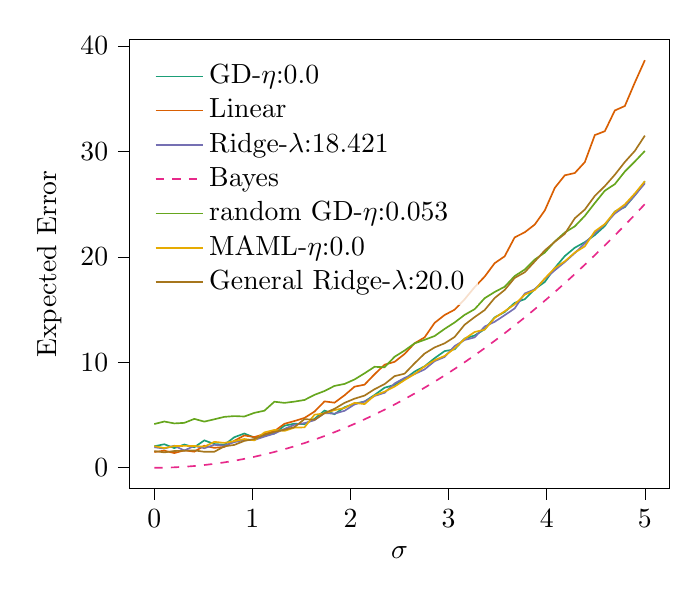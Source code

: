% This file was created with tikzplotlib v0.10.1.
\begin{tikzpicture}

\definecolor{chocolate217952}{RGB}{217,95,2}
\definecolor{darkcyan27158119}{RGB}{27,158,119}
\definecolor{darkgoldenrod16611829}{RGB}{166,118,29}
\definecolor{darkgray176}{RGB}{176,176,176}
\definecolor{deeppink23141138}{RGB}{231,41,138}
\definecolor{lightslategray117112179}{RGB}{117,112,179}
\definecolor{olivedrab10216630}{RGB}{102,166,30}
\definecolor{orange2301712}{RGB}{230,171,2}

\begin{axis}[
legend cell align={left},
legend style={
  fill opacity=0.8,
  draw opacity=1,
  text opacity=1,
  at={(0.03,0.97)},
  anchor=north west,
  draw=none
},
tick align=outside,
tick pos=left,
x grid style={darkgray176},
xlabel={\(\displaystyle \sigma\)},
xmin=-0.25, xmax=5.25,
xtick style={color=black},
y grid style={darkgray176},
ylabel={Expected Error},
ymin=-1.932, ymax=40.567,
ytick style={color=black}
]
\addplot [semithick, darkcyan27158119]
table {%
0 2.04
0.102 2.23
0.204 1.865
0.306 2.202
0.408 1.942
0.51 2.597
0.612 2.251
0.714 2.181
0.816 2.897
0.918 3.248
1.02 2.857
1.122 3.084
1.224 3.241
1.327 3.99
1.429 4.177
1.531 4.129
1.633 4.639
1.735 5.422
1.837 5.078
1.939 5.738
2.041 6.08
2.143 6.275
2.245 6.9
2.347 7.587
2.449 7.858
2.551 8.406
2.653 9.121
2.755 9.618
2.857 10.386
2.959 11.059
3.061 11.23
3.163 12.246
3.265 12.541
3.367 13.127
3.469 14.256
3.571 14.764
3.673 15.633
3.776 15.98
3.878 16.937
3.98 17.611
4.082 18.943
4.184 20.068
4.286 20.862
4.388 21.387
4.49 22.061
4.592 22.919
4.694 24.292
4.796 24.708
4.898 25.83
5 27.151
};
\addlegendentry{GD-$\eta$:0.0}
\addplot [semithick, chocolate217952]
table {%
0 1.49
0.102 1.621
0.204 1.394
0.306 1.65
0.408 1.527
0.51 2.093
0.612 1.889
0.714 1.975
0.816 2.56
0.918 3.065
1.02 2.908
1.122 3.199
1.224 3.469
1.327 4.169
1.429 4.432
1.531 4.725
1.633 5.325
1.735 6.293
1.837 6.17
1.939 6.872
2.041 7.689
2.143 7.879
2.245 8.863
2.347 9.772
2.449 10.041
2.551 10.789
2.653 11.799
2.755 12.36
2.857 13.736
2.959 14.481
3.061 14.984
3.163 15.972
3.265 17.122
3.367 18.118
3.469 19.392
3.571 20.045
3.673 21.84
3.776 22.323
3.878 23.058
3.98 24.393
4.082 26.533
4.184 27.723
4.286 27.941
4.388 28.973
4.49 31.536
4.592 31.905
4.694 33.87
4.796 34.294
4.898 36.523
5 38.635
};
\addlegendentry{Linear}
\addplot [semithick, lightslategray117112179]
table {%
0 1.945
0.102 1.821
0.204 2.091
0.306 1.637
0.408 2.069
0.51 1.855
0.612 2.173
0.714 2.105
0.816 2.432
0.918 2.629
1.02 2.633
1.122 2.954
1.224 3.239
1.327 3.686
1.429 4.081
1.531 4.23
1.633 4.513
1.735 5.179
1.837 5.131
1.939 5.399
2.041 6.003
2.143 6.28
2.245 6.803
2.347 7.108
2.449 7.988
2.551 8.519
2.653 8.886
2.755 9.323
2.857 10.107
2.959 10.501
3.061 11.54
3.163 12.114
3.265 12.359
3.367 13.384
3.469 13.838
3.571 14.462
3.673 15.103
3.776 16.522
3.878 16.917
3.98 17.896
4.082 18.719
4.184 19.502
4.286 20.354
4.388 21.282
4.49 22.225
4.592 23.076
4.694 24.096
4.796 24.777
4.898 25.819
5 26.964
};
\addlegendentry{Ridge-$\lambda$:18.421}
\addplot [semithick, deeppink23141138, dashed]
table {%
0 0
0.102 0.01
0.204 0.042
0.306 0.094
0.408 0.167
0.51 0.26
0.612 0.375
0.714 0.51
0.816 0.666
0.918 0.843
1.02 1.041
1.122 1.26
1.224 1.499
1.327 1.759
1.429 2.04
1.531 2.342
1.633 2.665
1.735 3.009
1.837 3.373
1.939 3.758
2.041 4.164
2.143 4.591
2.245 5.038
2.347 5.507
2.449 5.996
2.551 6.506
2.653 7.037
2.755 7.589
2.857 8.161
2.959 8.755
3.061 9.369
3.163 10.004
3.265 10.66
3.367 11.337
3.469 12.034
3.571 12.752
3.673 13.491
3.776 14.251
3.878 15.032
3.98 15.834
4.082 16.656
4.184 17.499
4.286 18.363
4.388 19.248
4.49 20.154
4.592 21.08
4.694 22.028
4.796 22.996
4.898 23.985
5 24.995
};
\addlegendentry{Bayes}
\addplot [semithick, olivedrab10216630]
table {%
0 4.146
0.102 4.385
0.204 4.204
0.306 4.256
0.408 4.634
0.51 4.374
0.612 4.596
0.714 4.825
0.816 4.899
0.918 4.859
1.02 5.206
1.122 5.409
1.224 6.262
1.327 6.151
1.429 6.272
1.531 6.427
1.633 6.914
1.735 7.275
1.837 7.761
1.939 7.946
2.041 8.372
2.143 8.955
2.245 9.572
2.347 9.526
2.449 10.522
2.551 11.113
2.653 11.792
2.755 12.13
2.857 12.489
2.959 13.162
3.061 13.774
3.163 14.495
3.265 15.033
3.367 16.073
3.469 16.662
3.571 17.16
3.673 18.172
3.776 18.794
3.878 19.741
3.98 20.397
4.082 21.453
4.184 22.303
4.286 22.885
4.388 23.877
4.49 25.093
4.592 26.265
4.694 26.887
4.796 28.08
4.898 29.031
5 30.032
};
\addlegendentry{random GD-$\eta$:0.053}
\addplot [semithick, orange2301712]
table {%
0 2.05
0.102 1.868
0.204 2.056
0.306 2.073
0.408 2.065
0.51 1.998
0.612 2.456
0.714 2.359
0.816 2.525
0.918 2.729
1.02 2.598
1.122 3.348
1.224 3.588
1.327 3.494
1.429 3.804
1.531 3.832
1.633 5.029
1.735 5.159
1.837 5.465
1.939 5.666
2.041 6.156
2.143 6.036
2.245 6.851
2.347 7.215
2.449 7.695
2.551 8.312
2.653 8.886
2.755 9.608
2.857 10.2
2.959 10.603
3.061 11.317
3.163 12.223
3.265 12.87
3.367 13.091
3.469 14.201
3.571 14.837
3.673 15.489
3.776 16.407
3.878 16.846
3.98 17.944
4.082 18.931
4.184 19.567
4.286 20.4
4.388 20.988
4.49 22.415
4.592 23.099
4.694 24.265
4.796 24.965
4.898 26.004
5 27.16
};
\addlegendentry{MAML-$\eta$:0.0}
\addplot [semithick, darkgoldenrod16611829]
table {%
0 1.584
0.102 1.459
0.204 1.591
0.306 1.617
0.408 1.648
0.51 1.513
0.612 1.519
0.714 2.028
0.816 2.167
0.918 2.547
1.02 2.728
1.122 3.119
1.224 3.403
1.327 3.603
1.429 3.859
1.531 4.611
1.633 4.547
1.735 5.185
1.837 5.59
1.939 6.152
2.041 6.549
2.143 6.843
2.245 7.448
2.347 7.93
2.449 8.685
2.551 8.921
2.653 9.905
2.755 10.825
2.857 11.408
2.959 11.796
3.061 12.397
3.163 13.56
3.265 14.282
3.367 14.948
3.469 16.089
3.571 16.852
3.673 17.995
3.776 18.534
3.878 19.554
3.98 20.604
4.082 21.42
4.184 22.179
4.286 23.651
4.388 24.477
4.49 25.772
4.592 26.701
4.694 27.779
4.796 28.987
4.898 30.04
5 31.487
};
\addlegendentry{General Ridge-$\lambda$:20.0}
\end{axis}

\end{tikzpicture}
